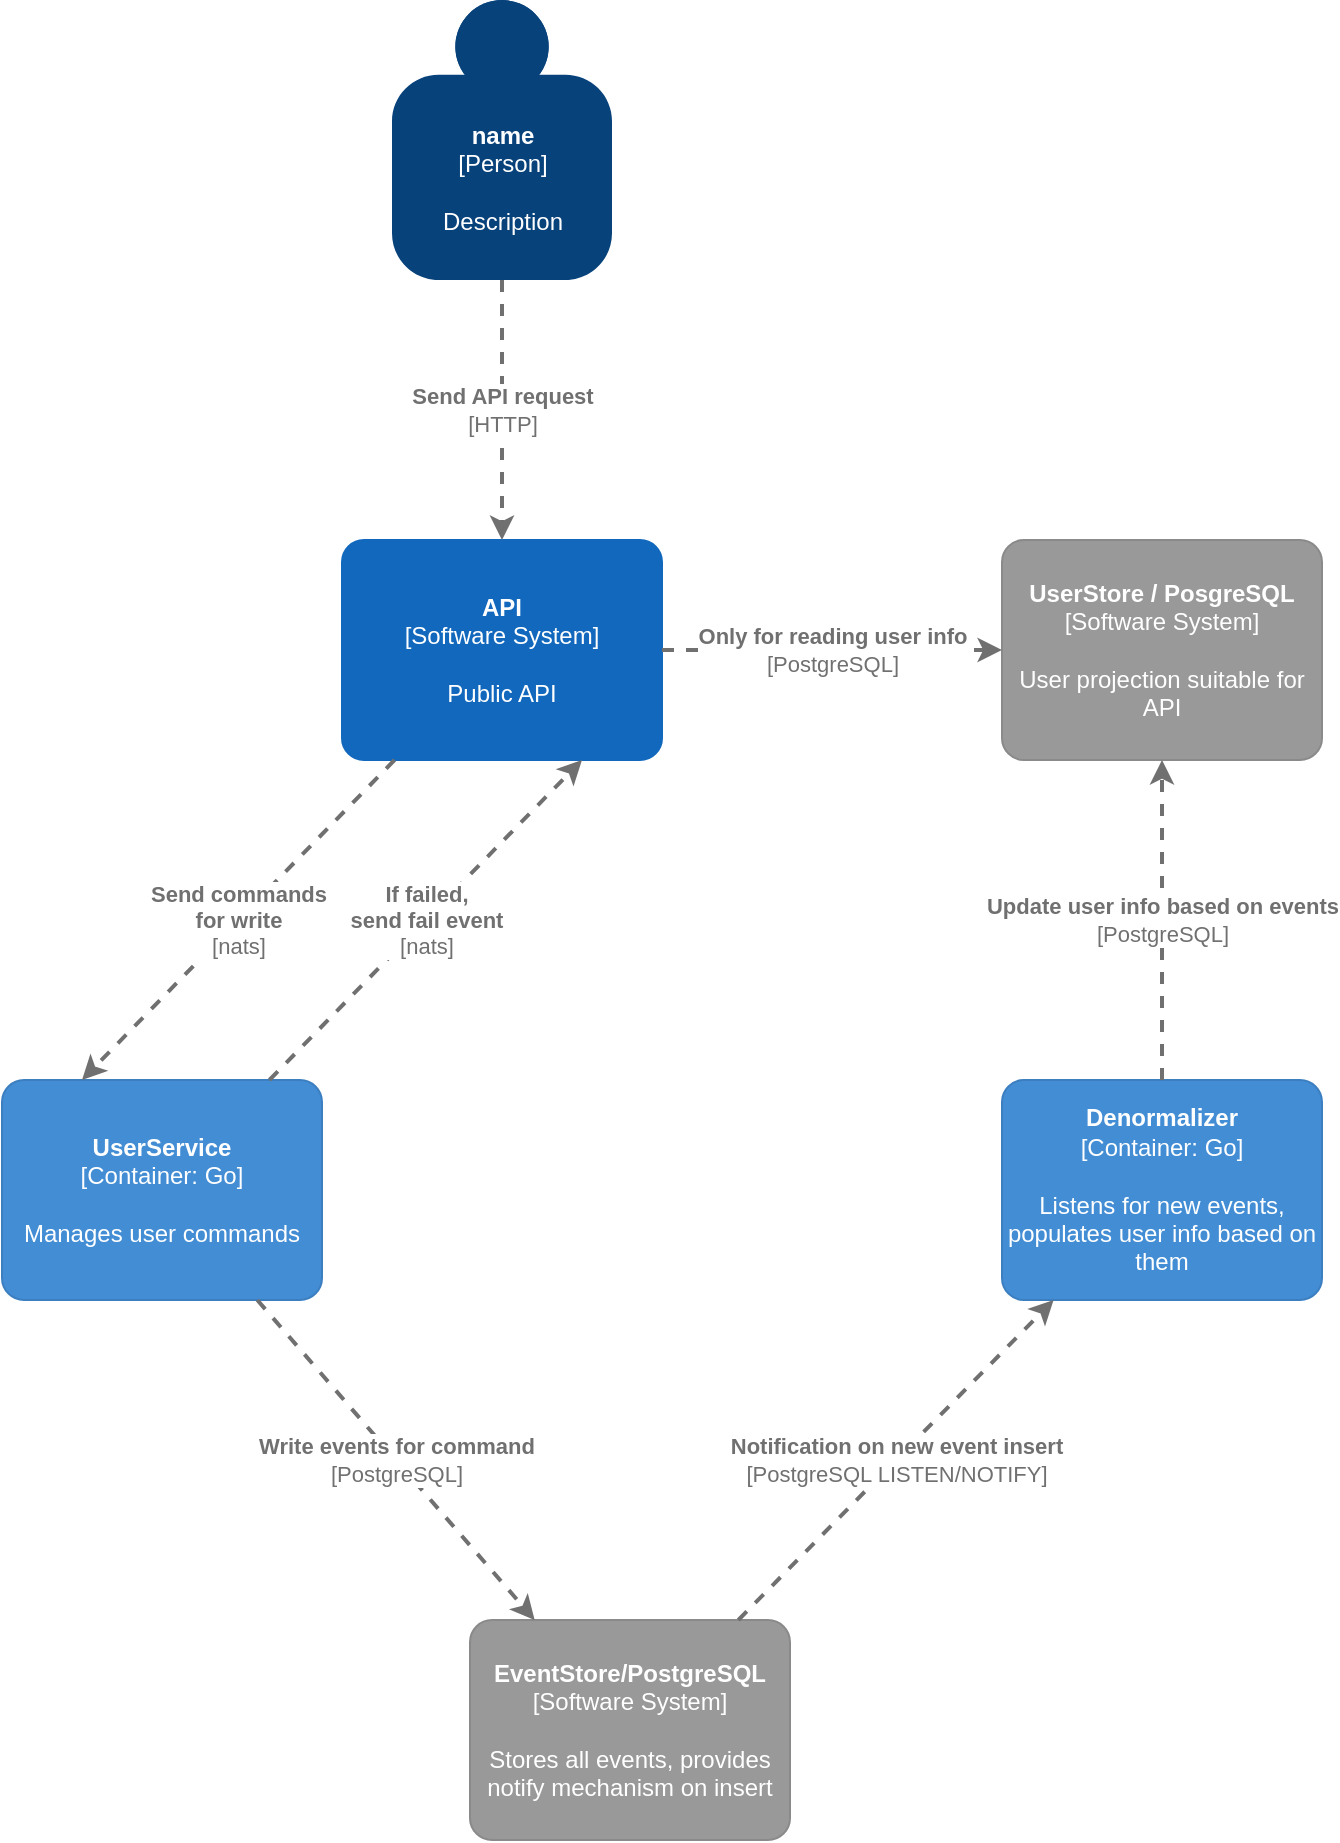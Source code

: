 <mxfile version="14.5.1" type="device"><diagram id="cQaAGElE_-TY4JQVrpUC" name="Page-1"><mxGraphModel dx="1106" dy="997" grid="1" gridSize="10" guides="1" tooltips="1" connect="1" arrows="1" fold="1" page="1" pageScale="1" pageWidth="827" pageHeight="1169" math="0" shadow="0"><root><mxCell id="0"/><mxCell id="1" parent="0"/><object placeholders="1" c4Name="API" c4Type="Software System" c4Description="Public API" label="&lt;b&gt;%c4Name%&lt;/b&gt;&lt;div&gt;[%c4Type%]&lt;/div&gt;&lt;br&gt;&lt;div&gt;%c4Description%&lt;/div&gt;" id="dKH32HpGLhNYhtj0oS9y-3"><mxCell style="rounded=1;whiteSpace=wrap;html=1;labelBackgroundColor=none;fillColor=#1168BD;fontColor=#ffffff;align=center;arcSize=10;strokeColor=#1168BD;metaEdit=1;metaData={&quot;c4Type&quot;:{&quot;editable&quot;:false}};points=[[0.25,0,0],[0.5,0,0],[0.75,0,0],[1,0.25,0],[1,0.5,0],[1,0.75,0],[0.75,1,0],[0.5,1,0],[0.25,1,0],[0,0.75,0],[0,0.5,0],[0,0.25,0]];" vertex="1" parent="1"><mxGeometry x="270" y="390" width="160" height="110.0" as="geometry"/></mxCell></object><object placeholders="1" c4Name="name" c4Type="Person" c4Description="Description" label="&lt;b&gt;%c4Name%&lt;/b&gt;&lt;div&gt;[%c4Type%]&lt;/div&gt;&lt;br&gt;&lt;div&gt;%c4Description%&lt;/div&gt;" id="dKH32HpGLhNYhtj0oS9y-4"><mxCell style="html=1;dashed=0;whitespace=wrap;fillColor=#08427b;strokeColor=none;fontColor=#ffffff;shape=mxgraph.c4.person;align=center;metaEdit=1;points=[[0.5,0,0],[1,0.5,0],[1,0.75,0],[0.75,1,0],[0.5,1,0],[0.25,1,0],[0,0.75,0],[0,0.5,0]];metaData={&quot;c4Type&quot;:{&quot;editable&quot;:false}};" vertex="1" parent="1"><mxGeometry x="295" y="120" width="110.0" height="140" as="geometry"/></mxCell></object><object placeholders="1" c4Type="Relationship" c4Technology="HTTP" c4Description="Send API request" label="&lt;div style=&quot;text-align: left&quot;&gt;&lt;div style=&quot;text-align: center&quot;&gt;&lt;b&gt;%c4Description%&lt;/b&gt;&lt;/div&gt;&lt;div style=&quot;text-align: center&quot;&gt;[%c4Technology%]&lt;/div&gt;&lt;/div&gt;" id="dKH32HpGLhNYhtj0oS9y-5"><mxCell style="edgeStyle=none;rounded=0;html=1;jettySize=auto;orthogonalLoop=1;strokeColor=#707070;strokeWidth=2;fontColor=#707070;jumpStyle=none;dashed=1;metaEdit=1;metaData={&quot;c4Type&quot;:{&quot;editable&quot;:false}};" edge="1" parent="1" source="dKH32HpGLhNYhtj0oS9y-4" target="dKH32HpGLhNYhtj0oS9y-3"><mxGeometry width="160" relative="1" as="geometry"><mxPoint x="70" y="700" as="sourcePoint"/><mxPoint x="230" y="700" as="targetPoint"/></mxGeometry></mxCell></object><object placeholders="1" c4Name="EventStore/PostgreSQL" c4Type="Software System" c4Description="Stores all events, provides notify mechanism on insert" label="&lt;b&gt;%c4Name%&lt;/b&gt;&lt;div&gt;[%c4Type%]&lt;/div&gt;&lt;br&gt;&lt;div&gt;%c4Description%&lt;/div&gt;" id="dKH32HpGLhNYhtj0oS9y-7"><mxCell style="rounded=1;whiteSpace=wrap;html=1;labelBackgroundColor=none;fillColor=#999999;fontColor=#ffffff;align=center;arcSize=10;strokeColor=#8A8A8A;metaEdit=1;metaData={&quot;c4Type&quot;:{&quot;editable&quot;:false}};points=[[0.25,0,0],[0.5,0,0],[0.75,0,0],[1,0.25,0],[1,0.5,0],[1,0.75,0],[0.75,1,0],[0.5,1,0],[0.25,1,0],[0,0.75,0],[0,0.5,0],[0,0.25,0]];" vertex="1" parent="1"><mxGeometry x="334" y="930" width="160" height="110.0" as="geometry"/></mxCell></object><object placeholders="1" c4Name="UserService" c4Type="Container" c4Technology="Go" c4Description="Manages user commands" label="&lt;b&gt;%c4Name%&lt;/b&gt;&lt;div&gt;[%c4Type%: %c4Technology%]&lt;/div&gt;&lt;br&gt;&lt;div&gt;%c4Description%&lt;/div&gt;" id="dKH32HpGLhNYhtj0oS9y-9"><mxCell style="rounded=1;whiteSpace=wrap;html=1;labelBackgroundColor=none;fillColor=#438DD5;fontColor=#ffffff;align=center;arcSize=10;strokeColor=#3C7FC0;metaEdit=1;metaData={&quot;c4Type&quot;:{&quot;editable&quot;:false}};points=[[0.25,0,0],[0.5,0,0],[0.75,0,0],[1,0.25,0],[1,0.5,0],[1,0.75,0],[0.75,1,0],[0.5,1,0],[0.25,1,0],[0,0.75,0],[0,0.5,0],[0,0.25,0]];" vertex="1" parent="1"><mxGeometry x="100" y="660" width="160" height="110.0" as="geometry"/></mxCell></object><object placeholders="1" c4Name="Denormalizer" c4Type="Container" c4Technology="Go" c4Description="Listens for new events, populates user info based on them" label="&lt;b&gt;%c4Name%&lt;/b&gt;&lt;div&gt;[%c4Type%: %c4Technology%]&lt;/div&gt;&lt;br&gt;&lt;div&gt;%c4Description%&lt;/div&gt;" id="dKH32HpGLhNYhtj0oS9y-10"><mxCell style="rounded=1;whiteSpace=wrap;html=1;labelBackgroundColor=none;fillColor=#438DD5;fontColor=#ffffff;align=center;arcSize=10;strokeColor=#3C7FC0;metaEdit=1;metaData={&quot;c4Type&quot;:{&quot;editable&quot;:false}};points=[[0.25,0,0],[0.5,0,0],[0.75,0,0],[1,0.25,0],[1,0.5,0],[1,0.75,0],[0.75,1,0],[0.5,1,0],[0.25,1,0],[0,0.75,0],[0,0.5,0],[0,0.25,0]];" vertex="1" parent="1"><mxGeometry x="600" y="660" width="160" height="110.0" as="geometry"/></mxCell></object><object placeholders="1" c4Name="UserStore / PosgreSQL" c4Type="Software System" c4Description="User projection suitable for API" label="&lt;b&gt;%c4Name%&lt;/b&gt;&lt;div&gt;[%c4Type%]&lt;/div&gt;&lt;br&gt;&lt;div&gt;%c4Description%&lt;/div&gt;" id="dKH32HpGLhNYhtj0oS9y-11"><mxCell style="rounded=1;whiteSpace=wrap;html=1;labelBackgroundColor=none;fillColor=#999999;fontColor=#ffffff;align=center;arcSize=10;strokeColor=#8A8A8A;metaEdit=1;metaData={&quot;c4Type&quot;:{&quot;editable&quot;:false}};points=[[0.25,0,0],[0.5,0,0],[0.75,0,0],[1,0.25,0],[1,0.5,0],[1,0.75,0],[0.75,1,0],[0.5,1,0],[0.25,1,0],[0,0.75,0],[0,0.5,0],[0,0.25,0]];" vertex="1" parent="1"><mxGeometry x="600" y="390" width="160" height="110.0" as="geometry"/></mxCell></object><object placeholders="1" c4Type="Relationship" c4Technology="PostgreSQL" c4Description="Only for reading user info" label="&lt;div style=&quot;text-align: left&quot;&gt;&lt;div style=&quot;text-align: center&quot;&gt;&lt;b&gt;%c4Description%&lt;/b&gt;&lt;/div&gt;&lt;div style=&quot;text-align: center&quot;&gt;[%c4Technology%]&lt;/div&gt;&lt;/div&gt;" id="dKH32HpGLhNYhtj0oS9y-12"><mxCell style="edgeStyle=none;rounded=0;html=1;jettySize=auto;orthogonalLoop=1;strokeColor=#707070;strokeWidth=2;fontColor=#707070;jumpStyle=none;dashed=1;metaEdit=1;metaData={&quot;c4Type&quot;:{&quot;editable&quot;:false}};" edge="1" parent="1" source="dKH32HpGLhNYhtj0oS9y-3" target="dKH32HpGLhNYhtj0oS9y-11"><mxGeometry width="160" relative="1" as="geometry"><mxPoint x="380" y="580" as="sourcePoint"/><mxPoint x="540" y="580" as="targetPoint"/></mxGeometry></mxCell></object><object placeholders="1" c4Type="Relationship" c4Technology="PostgreSQL" c4Description="Update user info based on events" label="&lt;div style=&quot;text-align: left&quot;&gt;&lt;div style=&quot;text-align: center&quot;&gt;&lt;b&gt;%c4Description%&lt;/b&gt;&lt;/div&gt;&lt;div style=&quot;text-align: center&quot;&gt;[%c4Technology%]&lt;/div&gt;&lt;/div&gt;" id="dKH32HpGLhNYhtj0oS9y-13"><mxCell style="edgeStyle=none;rounded=0;html=1;jettySize=auto;orthogonalLoop=1;strokeColor=#707070;strokeWidth=2;fontColor=#707070;jumpStyle=none;dashed=1;metaEdit=1;metaData={&quot;c4Type&quot;:{&quot;editable&quot;:false}};" edge="1" parent="1" source="dKH32HpGLhNYhtj0oS9y-10" target="dKH32HpGLhNYhtj0oS9y-11"><mxGeometry width="160" relative="1" as="geometry"><mxPoint x="380" y="690" as="sourcePoint"/><mxPoint x="540" y="690" as="targetPoint"/></mxGeometry></mxCell></object><object placeholders="1" c4Type="Relationship" c4Technology="nats" c4Description="Send commands &#10;for write" label="&lt;div style=&quot;text-align: left&quot;&gt;&lt;div style=&quot;text-align: center&quot;&gt;&lt;b&gt;%c4Description%&lt;/b&gt;&lt;/div&gt;&lt;div style=&quot;text-align: center&quot;&gt;[%c4Technology%]&lt;/div&gt;&lt;/div&gt;" id="dKH32HpGLhNYhtj0oS9y-14"><mxCell style="edgeStyle=none;rounded=0;html=1;jettySize=auto;orthogonalLoop=1;strokeColor=#707070;strokeWidth=2;fontColor=#707070;jumpStyle=none;dashed=1;metaEdit=1;metaData={&quot;c4Type&quot;:{&quot;editable&quot;:false}};entryX=0.25;entryY=0;entryDx=0;entryDy=0;entryPerimeter=0;" edge="1" parent="1" source="dKH32HpGLhNYhtj0oS9y-3" target="dKH32HpGLhNYhtj0oS9y-9"><mxGeometry width="160" relative="1" as="geometry"><mxPoint x="20" y="520" as="sourcePoint"/><mxPoint x="180" y="520" as="targetPoint"/></mxGeometry></mxCell></object><object placeholders="1" c4Type="Relationship" c4Technology="PostgreSQL" c4Description="Write events for command" label="&lt;div style=&quot;text-align: left&quot;&gt;&lt;div style=&quot;text-align: center&quot;&gt;&lt;b&gt;%c4Description%&lt;/b&gt;&lt;/div&gt;&lt;div style=&quot;text-align: center&quot;&gt;[%c4Technology%]&lt;/div&gt;&lt;/div&gt;" id="dKH32HpGLhNYhtj0oS9y-15"><mxCell style="edgeStyle=none;rounded=0;html=1;jettySize=auto;orthogonalLoop=1;strokeColor=#707070;strokeWidth=2;fontColor=#707070;jumpStyle=none;dashed=1;metaEdit=1;metaData={&quot;c4Type&quot;:{&quot;editable&quot;:false}};" edge="1" parent="1" source="dKH32HpGLhNYhtj0oS9y-9" target="dKH32HpGLhNYhtj0oS9y-7"><mxGeometry width="160" relative="1" as="geometry"><mxPoint x="80" y="900" as="sourcePoint"/><mxPoint x="240" y="900" as="targetPoint"/></mxGeometry></mxCell></object><object placeholders="1" c4Type="Relationship" c4Technology="PostgreSQL LISTEN/NOTIFY" c4Description="Notification on new event insert" label="&lt;div style=&quot;text-align: left&quot;&gt;&lt;div style=&quot;text-align: center&quot;&gt;&lt;b&gt;%c4Description%&lt;/b&gt;&lt;/div&gt;&lt;div style=&quot;text-align: center&quot;&gt;[%c4Technology%]&lt;/div&gt;&lt;/div&gt;" id="dKH32HpGLhNYhtj0oS9y-16"><mxCell style="edgeStyle=none;rounded=0;html=1;jettySize=auto;orthogonalLoop=1;strokeColor=#707070;strokeWidth=2;fontColor=#707070;jumpStyle=none;dashed=1;metaEdit=1;metaData={&quot;c4Type&quot;:{&quot;editable&quot;:false}};" edge="1" parent="1" source="dKH32HpGLhNYhtj0oS9y-7" target="dKH32HpGLhNYhtj0oS9y-10"><mxGeometry width="160" relative="1" as="geometry"><mxPoint x="570" y="890" as="sourcePoint"/><mxPoint x="730" y="890" as="targetPoint"/></mxGeometry></mxCell></object><object placeholders="1" c4Type="Relationship" c4Technology="nats" c4Description="If failed, &#10;send fail event" label="&lt;div style=&quot;text-align: left&quot;&gt;&lt;div style=&quot;text-align: center&quot;&gt;&lt;b&gt;%c4Description%&lt;/b&gt;&lt;/div&gt;&lt;div style=&quot;text-align: center&quot;&gt;[%c4Technology%]&lt;/div&gt;&lt;/div&gt;" id="dKH32HpGLhNYhtj0oS9y-17"><mxCell style="edgeStyle=none;rounded=0;html=1;entryX=0.75;entryY=1;jettySize=auto;orthogonalLoop=1;strokeColor=#707070;strokeWidth=2;fontColor=#707070;jumpStyle=none;dashed=1;metaEdit=1;metaData={&quot;c4Type&quot;:{&quot;editable&quot;:false}};entryDx=0;entryDy=0;entryPerimeter=0;" edge="1" parent="1" source="dKH32HpGLhNYhtj0oS9y-9" target="dKH32HpGLhNYhtj0oS9y-3"><mxGeometry width="160" relative="1" as="geometry"><mxPoint x="180" y="940" as="sourcePoint"/><mxPoint x="340" y="940" as="targetPoint"/></mxGeometry></mxCell></object></root></mxGraphModel></diagram></mxfile>